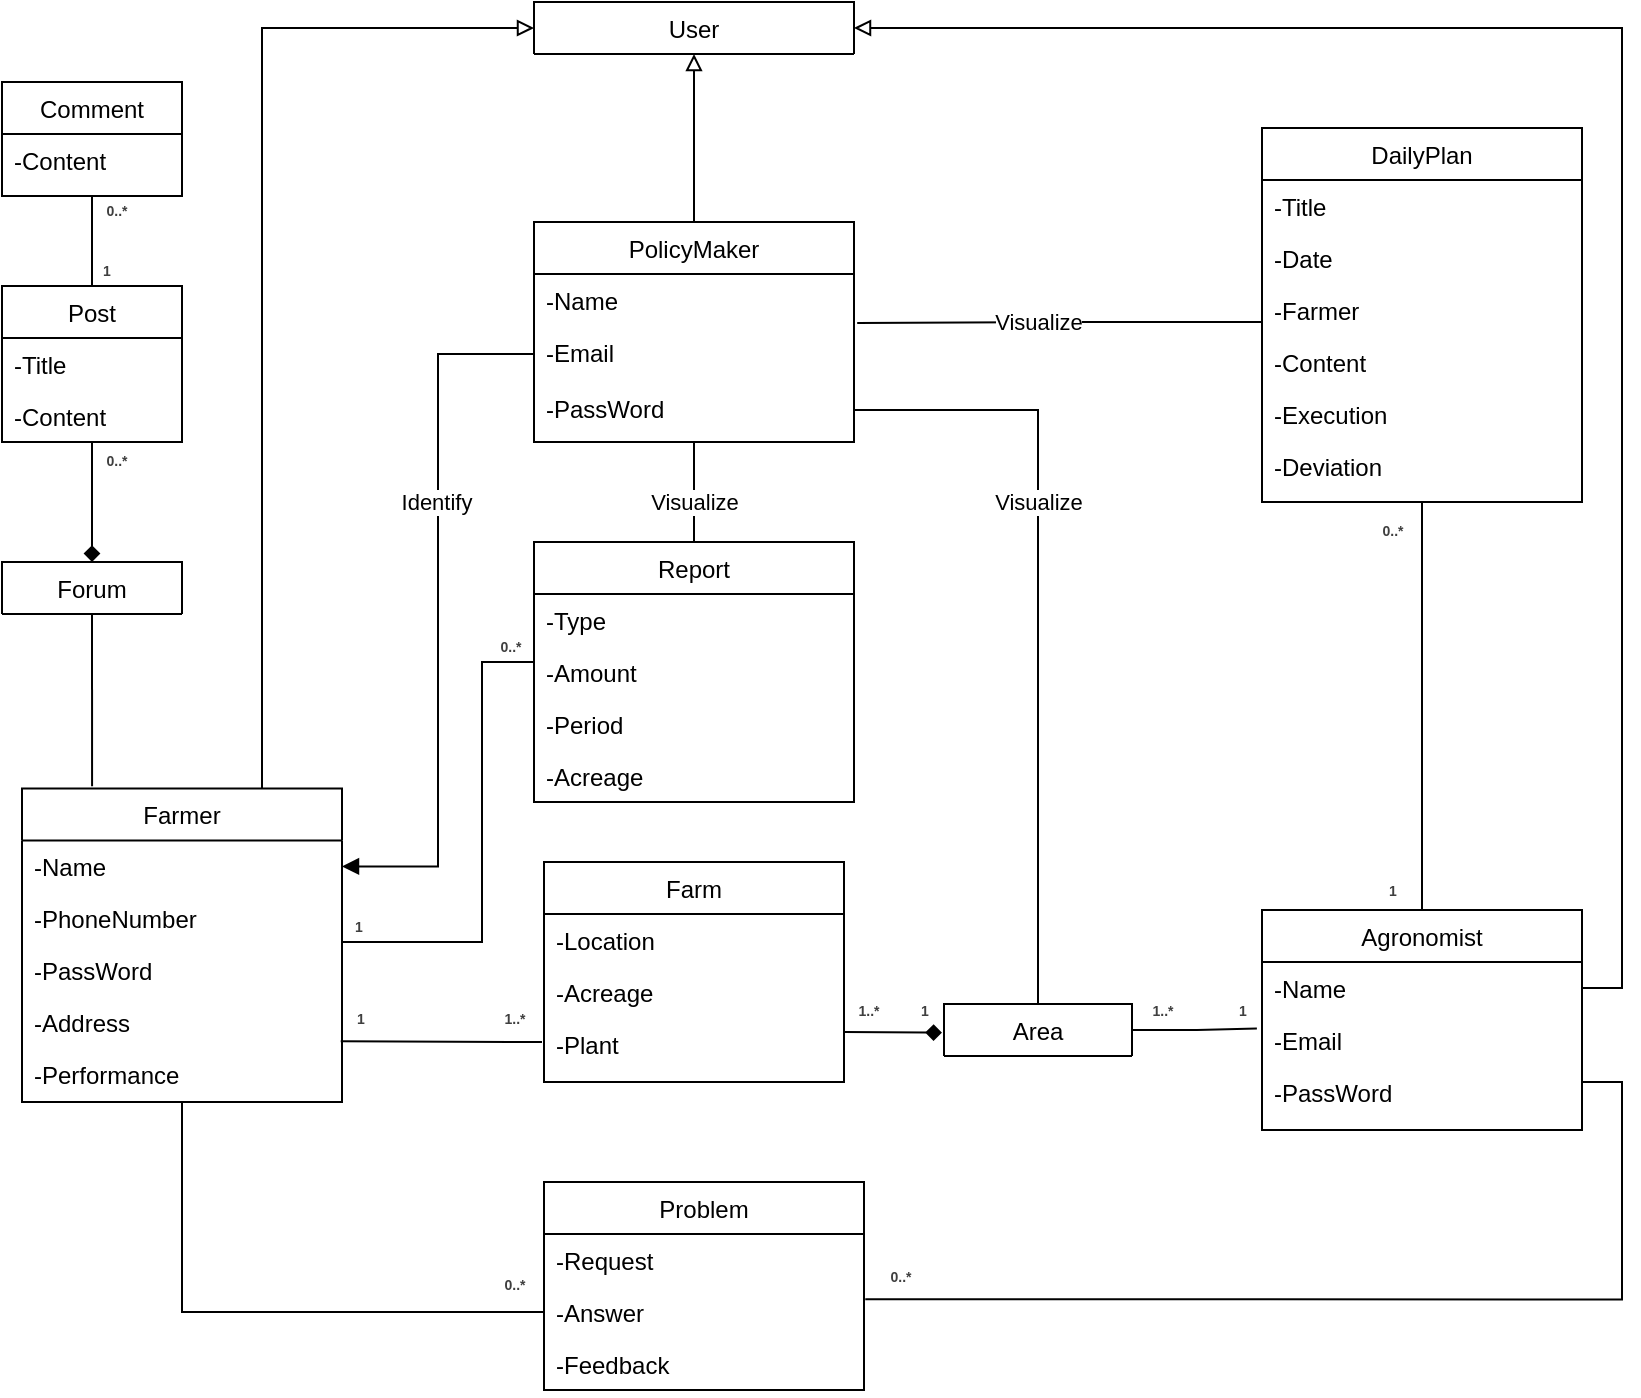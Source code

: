 <mxfile version="16.0.0" type="device"><diagram id="C5RBs43oDa-KdzZeNtuy" name="Page-1"><mxGraphModel dx="1237" dy="656" grid="1" gridSize="10" guides="1" tooltips="1" connect="1" arrows="1" fold="1" page="1" pageScale="1" pageWidth="827" pageHeight="1169" math="0" shadow="0"><root><mxCell id="WIyWlLk6GJQsqaUBKTNV-0"/><mxCell id="WIyWlLk6GJQsqaUBKTNV-1" parent="WIyWlLk6GJQsqaUBKTNV-0"/><mxCell id="zkfFHV4jXpPFQw0GAbJ--0" value="Report" style="swimlane;fontStyle=0;align=center;verticalAlign=top;childLayout=stackLayout;horizontal=1;startSize=26;horizontalStack=0;resizeParent=1;resizeLast=0;collapsible=1;marginBottom=0;rounded=0;shadow=0;strokeWidth=1;" parent="WIyWlLk6GJQsqaUBKTNV-1" vertex="1"><mxGeometry x="316" y="400" width="160" height="130" as="geometry"><mxRectangle x="230" y="140" width="160" height="26" as="alternateBounds"/></mxGeometry></mxCell><mxCell id="zkfFHV4jXpPFQw0GAbJ--1" value="-Type" style="text;align=left;verticalAlign=top;spacingLeft=4;spacingRight=4;overflow=hidden;rotatable=0;points=[[0,0.5],[1,0.5]];portConstraint=eastwest;" parent="zkfFHV4jXpPFQw0GAbJ--0" vertex="1"><mxGeometry y="26" width="160" height="26" as="geometry"/></mxCell><mxCell id="zkfFHV4jXpPFQw0GAbJ--5" value="-Amount" style="text;align=left;verticalAlign=top;spacingLeft=4;spacingRight=4;overflow=hidden;rotatable=0;points=[[0,0.5],[1,0.5]];portConstraint=eastwest;" parent="zkfFHV4jXpPFQw0GAbJ--0" vertex="1"><mxGeometry y="52" width="160" height="26" as="geometry"/></mxCell><mxCell id="DxoQ2Ti96PjoFfvmHfNT-125" value="-Period" style="text;align=left;verticalAlign=top;spacingLeft=4;spacingRight=4;overflow=hidden;rotatable=0;points=[[0,0.5],[1,0.5]];portConstraint=eastwest;" parent="zkfFHV4jXpPFQw0GAbJ--0" vertex="1"><mxGeometry y="78" width="160" height="26" as="geometry"/></mxCell><mxCell id="S1mqgadDC83ZZfr4QE1d-0" value="-Acreage" style="text;align=left;verticalAlign=top;spacingLeft=4;spacingRight=4;overflow=hidden;rotatable=0;points=[[0,0.5],[1,0.5]];portConstraint=eastwest;" parent="zkfFHV4jXpPFQw0GAbJ--0" vertex="1"><mxGeometry y="104" width="160" height="26" as="geometry"/></mxCell><mxCell id="DxoQ2Ti96PjoFfvmHfNT-143" style="edgeStyle=orthogonalEdgeStyle;rounded=0;orthogonalLoop=1;jettySize=auto;html=1;exitX=0.75;exitY=0;exitDx=0;exitDy=0;entryX=0;entryY=0.5;entryDx=0;entryDy=0;fontSize=7;endArrow=block;endFill=0;" parent="WIyWlLk6GJQsqaUBKTNV-1" source="zkfFHV4jXpPFQw0GAbJ--6" target="DxoQ2Ti96PjoFfvmHfNT-110" edge="1"><mxGeometry relative="1" as="geometry"/></mxCell><mxCell id="M_vtLIsfnFepS92mFb9_-24" style="edgeStyle=orthogonalEdgeStyle;rounded=0;orthogonalLoop=1;jettySize=auto;html=1;exitX=0.5;exitY=1;exitDx=0;exitDy=0;entryX=0;entryY=0.5;entryDx=0;entryDy=0;endArrow=none;endFill=0;" edge="1" parent="WIyWlLk6GJQsqaUBKTNV-1" source="zkfFHV4jXpPFQw0GAbJ--6" target="JW5dM0QdrTbxp0r37-U7-21"><mxGeometry relative="1" as="geometry"/></mxCell><mxCell id="zkfFHV4jXpPFQw0GAbJ--6" value="Farmer" style="swimlane;fontStyle=0;align=center;verticalAlign=top;childLayout=stackLayout;horizontal=1;startSize=26;horizontalStack=0;resizeParent=1;resizeLast=0;collapsible=1;marginBottom=0;rounded=0;shadow=0;strokeWidth=1;" parent="WIyWlLk6GJQsqaUBKTNV-1" vertex="1"><mxGeometry x="60" y="523.19" width="160" height="156.81" as="geometry"><mxRectangle x="130" y="380" width="160" height="26" as="alternateBounds"/></mxGeometry></mxCell><mxCell id="zkfFHV4jXpPFQw0GAbJ--7" value="-Name" style="text;align=left;verticalAlign=top;spacingLeft=4;spacingRight=4;overflow=hidden;rotatable=0;points=[[0,0.5],[1,0.5]];portConstraint=eastwest;" parent="zkfFHV4jXpPFQw0GAbJ--6" vertex="1"><mxGeometry y="26" width="160" height="26" as="geometry"/></mxCell><mxCell id="zkfFHV4jXpPFQw0GAbJ--10" value="-PhoneNumber" style="text;align=left;verticalAlign=top;spacingLeft=4;spacingRight=4;overflow=hidden;rotatable=0;points=[[0,0.5],[1,0.5]];portConstraint=eastwest;fontStyle=0;labelBackgroundColor=default;" parent="zkfFHV4jXpPFQw0GAbJ--6" vertex="1"><mxGeometry y="52" width="160" height="26" as="geometry"/></mxCell><mxCell id="zkfFHV4jXpPFQw0GAbJ--11" value="-PassWord" style="text;align=left;verticalAlign=top;spacingLeft=4;spacingRight=4;overflow=hidden;rotatable=0;points=[[0,0.5],[1,0.5]];portConstraint=eastwest;" parent="zkfFHV4jXpPFQw0GAbJ--6" vertex="1"><mxGeometry y="78" width="160" height="26" as="geometry"/></mxCell><mxCell id="zkfFHV4jXpPFQw0GAbJ--13" value="Agronomist" style="swimlane;fontStyle=0;align=center;verticalAlign=top;childLayout=stackLayout;horizontal=1;startSize=26;horizontalStack=0;resizeParent=1;resizeLast=0;collapsible=1;marginBottom=0;rounded=0;shadow=0;strokeWidth=1;" parent="WIyWlLk6GJQsqaUBKTNV-1" vertex="1"><mxGeometry x="680" y="584" width="160" height="110" as="geometry"><mxRectangle x="340" y="380" width="170" height="26" as="alternateBounds"/></mxGeometry></mxCell><mxCell id="zkfFHV4jXpPFQw0GAbJ--14" value="-Name" style="text;align=left;verticalAlign=top;spacingLeft=4;spacingRight=4;overflow=hidden;rotatable=0;points=[[0,0.5],[1,0.5]];portConstraint=eastwest;" parent="zkfFHV4jXpPFQw0GAbJ--13" vertex="1"><mxGeometry y="26" width="160" height="26" as="geometry"/></mxCell><mxCell id="JW5dM0QdrTbxp0r37-U7-4" value="-Email" style="text;align=left;verticalAlign=top;spacingLeft=4;spacingRight=4;overflow=hidden;rotatable=0;points=[[0,0.5],[1,0.5]];portConstraint=eastwest;" parent="zkfFHV4jXpPFQw0GAbJ--13" vertex="1"><mxGeometry y="52" width="160" height="26" as="geometry"/></mxCell><mxCell id="JW5dM0QdrTbxp0r37-U7-3" value="-PassWord" style="text;align=left;verticalAlign=top;spacingLeft=4;spacingRight=4;overflow=hidden;rotatable=0;points=[[0,0.5],[1,0.5]];portConstraint=eastwest;" parent="zkfFHV4jXpPFQw0GAbJ--13" vertex="1"><mxGeometry y="78" width="160" height="26" as="geometry"/></mxCell><mxCell id="DxoQ2Ti96PjoFfvmHfNT-114" style="edgeStyle=orthogonalEdgeStyle;rounded=0;orthogonalLoop=1;jettySize=auto;html=1;exitX=0.5;exitY=0;exitDx=0;exitDy=0;entryX=0.5;entryY=1;entryDx=0;entryDy=0;fontSize=7;endArrow=block;endFill=0;" parent="WIyWlLk6GJQsqaUBKTNV-1" source="zkfFHV4jXpPFQw0GAbJ--17" target="DxoQ2Ti96PjoFfvmHfNT-110" edge="1"><mxGeometry relative="1" as="geometry"/></mxCell><mxCell id="M_vtLIsfnFepS92mFb9_-17" style="edgeStyle=orthogonalEdgeStyle;rounded=0;orthogonalLoop=1;jettySize=auto;html=1;exitX=0.5;exitY=1;exitDx=0;exitDy=0;entryX=0.5;entryY=0;entryDx=0;entryDy=0;endArrow=none;endFill=0;" edge="1" parent="WIyWlLk6GJQsqaUBKTNV-1" source="zkfFHV4jXpPFQw0GAbJ--17" target="zkfFHV4jXpPFQw0GAbJ--0"><mxGeometry relative="1" as="geometry"/></mxCell><mxCell id="zkfFHV4jXpPFQw0GAbJ--17" value="PolicyMaker" style="swimlane;fontStyle=0;align=center;verticalAlign=top;childLayout=stackLayout;horizontal=1;startSize=26;horizontalStack=0;resizeParent=1;resizeLast=0;collapsible=1;marginBottom=0;rounded=0;shadow=0;strokeWidth=1;" parent="WIyWlLk6GJQsqaUBKTNV-1" vertex="1"><mxGeometry x="316" y="240" width="160" height="110" as="geometry"><mxRectangle x="550" y="140" width="160" height="26" as="alternateBounds"/></mxGeometry></mxCell><mxCell id="TyxqnVsegSag8XOCpsEB-8" value="-Name" style="text;align=left;verticalAlign=top;spacingLeft=4;spacingRight=4;overflow=hidden;rotatable=0;points=[[0,0.5],[1,0.5]];portConstraint=eastwest;" parent="zkfFHV4jXpPFQw0GAbJ--17" vertex="1"><mxGeometry y="26" width="160" height="26" as="geometry"/></mxCell><mxCell id="zkfFHV4jXpPFQw0GAbJ--18" value="-Email" style="text;align=left;verticalAlign=top;spacingLeft=4;spacingRight=4;overflow=hidden;rotatable=0;points=[[0,0.5],[1,0.5]];portConstraint=eastwest;" parent="zkfFHV4jXpPFQw0GAbJ--17" vertex="1"><mxGeometry y="52" width="160" height="28" as="geometry"/></mxCell><mxCell id="TyxqnVsegSag8XOCpsEB-10" value="-PassWord" style="text;align=left;verticalAlign=top;spacingLeft=4;spacingRight=4;overflow=hidden;rotatable=0;points=[[0,0.5],[1,0.5]];portConstraint=eastwest;" parent="zkfFHV4jXpPFQw0GAbJ--17" vertex="1"><mxGeometry y="80" width="160" height="28" as="geometry"/></mxCell><mxCell id="JW5dM0QdrTbxp0r37-U7-6" value="Farm" style="swimlane;fontStyle=0;align=center;verticalAlign=top;childLayout=stackLayout;horizontal=1;startSize=26;horizontalStack=0;resizeParent=1;resizeLast=0;collapsible=1;marginBottom=0;rounded=0;shadow=0;strokeWidth=1;" parent="WIyWlLk6GJQsqaUBKTNV-1" vertex="1"><mxGeometry x="321" y="560" width="150" height="110" as="geometry"><mxRectangle x="130" y="380" width="160" height="26" as="alternateBounds"/></mxGeometry></mxCell><mxCell id="JW5dM0QdrTbxp0r37-U7-8" value="-Location" style="text;align=left;verticalAlign=top;spacingLeft=4;spacingRight=4;overflow=hidden;rotatable=0;points=[[0,0.5],[1,0.5]];portConstraint=eastwest;rounded=0;shadow=0;html=0;" parent="JW5dM0QdrTbxp0r37-U7-6" vertex="1"><mxGeometry y="26" width="150" height="26" as="geometry"/></mxCell><mxCell id="DxoQ2Ti96PjoFfvmHfNT-74" value="-Acreage" style="text;align=left;verticalAlign=top;spacingLeft=4;spacingRight=4;overflow=hidden;rotatable=0;points=[[0,0.5],[1,0.5]];portConstraint=eastwest;" parent="JW5dM0QdrTbxp0r37-U7-6" vertex="1"><mxGeometry y="52" width="150" height="26" as="geometry"/></mxCell><mxCell id="DxoQ2Ti96PjoFfvmHfNT-78" style="edgeStyle=orthogonalEdgeStyle;rounded=0;orthogonalLoop=1;jettySize=auto;html=1;exitX=1;exitY=0.5;exitDx=0;exitDy=0;entryX=1;entryY=0.5;entryDx=0;entryDy=0;endArrow=none;endFill=0;" parent="JW5dM0QdrTbxp0r37-U7-6" edge="1"><mxGeometry relative="1" as="geometry"><mxPoint x="160" y="143.0" as="sourcePoint"/><mxPoint x="160" y="143.0" as="targetPoint"/></mxGeometry></mxCell><mxCell id="M_vtLIsfnFepS92mFb9_-20" value="-Plant" style="text;align=left;verticalAlign=top;spacingLeft=4;spacingRight=4;overflow=hidden;rotatable=0;points=[[0,0.5],[1,0.5]];portConstraint=eastwest;" vertex="1" parent="JW5dM0QdrTbxp0r37-U7-6"><mxGeometry y="78" width="150" height="26" as="geometry"/></mxCell><mxCell id="JW5dM0QdrTbxp0r37-U7-19" value="Problem" style="swimlane;fontStyle=0;align=center;verticalAlign=top;childLayout=stackLayout;horizontal=1;startSize=26;horizontalStack=0;resizeParent=1;resizeLast=0;collapsible=1;marginBottom=0;rounded=0;shadow=0;strokeWidth=1;" parent="WIyWlLk6GJQsqaUBKTNV-1" vertex="1"><mxGeometry x="321" y="720" width="160" height="104" as="geometry"><mxRectangle x="130" y="380" width="160" height="26" as="alternateBounds"/></mxGeometry></mxCell><mxCell id="JW5dM0QdrTbxp0r37-U7-20" value="-Request" style="text;align=left;verticalAlign=top;spacingLeft=4;spacingRight=4;overflow=hidden;rotatable=0;points=[[0,0.5],[1,0.5]];portConstraint=eastwest;" parent="JW5dM0QdrTbxp0r37-U7-19" vertex="1"><mxGeometry y="26" width="160" height="26" as="geometry"/></mxCell><mxCell id="JW5dM0QdrTbxp0r37-U7-21" value="-Answer" style="text;align=left;verticalAlign=top;spacingLeft=4;spacingRight=4;overflow=hidden;rotatable=0;points=[[0,0.5],[1,0.5]];portConstraint=eastwest;rounded=0;shadow=0;html=0;" parent="JW5dM0QdrTbxp0r37-U7-19" vertex="1"><mxGeometry y="52" width="160" height="26" as="geometry"/></mxCell><mxCell id="DxoQ2Ti96PjoFfvmHfNT-154" value="-Feedback" style="text;align=left;verticalAlign=top;spacingLeft=4;spacingRight=4;overflow=hidden;rotatable=0;points=[[0,0.5],[1,0.5]];portConstraint=eastwest;rounded=0;shadow=0;html=0;" parent="JW5dM0QdrTbxp0r37-U7-19" vertex="1"><mxGeometry y="78" width="160" height="26" as="geometry"/></mxCell><mxCell id="DxoQ2Ti96PjoFfvmHfNT-153" style="edgeStyle=orthogonalEdgeStyle;rounded=0;orthogonalLoop=1;jettySize=auto;html=1;exitX=0.5;exitY=1;exitDx=0;exitDy=0;entryX=0.219;entryY=-0.007;entryDx=0;entryDy=0;entryPerimeter=0;fontSize=7;endArrow=none;endFill=0;" parent="WIyWlLk6GJQsqaUBKTNV-1" source="JW5dM0QdrTbxp0r37-U7-27" target="zkfFHV4jXpPFQw0GAbJ--6" edge="1"><mxGeometry relative="1" as="geometry"/></mxCell><mxCell id="JW5dM0QdrTbxp0r37-U7-27" value="Forum" style="swimlane;fontStyle=0;align=center;verticalAlign=top;childLayout=stackLayout;horizontal=1;startSize=26;horizontalStack=0;resizeParent=1;resizeLast=0;collapsible=1;marginBottom=0;rounded=0;shadow=0;strokeWidth=1;" parent="WIyWlLk6GJQsqaUBKTNV-1" vertex="1" collapsed="1"><mxGeometry x="50" y="410" width="90" height="26" as="geometry"><mxRectangle x="60" y="350" width="160" height="52" as="alternateBounds"/></mxGeometry></mxCell><mxCell id="DxoQ2Ti96PjoFfvmHfNT-97" style="edgeStyle=orthogonalEdgeStyle;rounded=0;orthogonalLoop=1;jettySize=auto;html=1;exitX=0.5;exitY=1;exitDx=0;exitDy=0;entryX=0.5;entryY=0;entryDx=0;entryDy=0;fontSize=7;endArrow=none;endFill=0;" parent="WIyWlLk6GJQsqaUBKTNV-1" source="JW5dM0QdrTbxp0r37-U7-33" target="zkfFHV4jXpPFQw0GAbJ--13" edge="1"><mxGeometry relative="1" as="geometry"/></mxCell><mxCell id="JW5dM0QdrTbxp0r37-U7-33" value="DailyPlan" style="swimlane;fontStyle=0;align=center;verticalAlign=top;childLayout=stackLayout;horizontal=1;startSize=26;horizontalStack=0;resizeParent=1;resizeLast=0;collapsible=1;marginBottom=0;rounded=0;shadow=0;strokeWidth=1;" parent="WIyWlLk6GJQsqaUBKTNV-1" vertex="1"><mxGeometry x="680" y="193" width="160" height="187" as="geometry"><mxRectangle x="584" y="123.19" width="160" height="26" as="alternateBounds"/></mxGeometry></mxCell><mxCell id="DxoQ2Ti96PjoFfvmHfNT-91" value="-Title" style="text;align=left;verticalAlign=top;spacingLeft=4;spacingRight=4;overflow=hidden;rotatable=0;points=[[0,0.5],[1,0.5]];portConstraint=eastwest;rounded=0;shadow=0;html=0;" parent="JW5dM0QdrTbxp0r37-U7-33" vertex="1"><mxGeometry y="26" width="160" height="26" as="geometry"/></mxCell><mxCell id="JW5dM0QdrTbxp0r37-U7-35" value="-Date" style="text;align=left;verticalAlign=top;spacingLeft=4;spacingRight=4;overflow=hidden;rotatable=0;points=[[0,0.5],[1,0.5]];portConstraint=eastwest;rounded=0;shadow=0;html=0;" parent="JW5dM0QdrTbxp0r37-U7-33" vertex="1"><mxGeometry y="52" width="160" height="26" as="geometry"/></mxCell><mxCell id="JW5dM0QdrTbxp0r37-U7-36" value="-Farmer" style="text;align=left;verticalAlign=top;spacingLeft=4;spacingRight=4;overflow=hidden;rotatable=0;points=[[0,0.5],[1,0.5]];portConstraint=eastwest;rounded=0;shadow=0;html=0;" parent="JW5dM0QdrTbxp0r37-U7-33" vertex="1"><mxGeometry y="78" width="160" height="26" as="geometry"/></mxCell><mxCell id="JW5dM0QdrTbxp0r37-U7-37" value="-Content" style="text;align=left;verticalAlign=top;spacingLeft=4;spacingRight=4;overflow=hidden;rotatable=0;points=[[0,0.5],[1,0.5]];portConstraint=eastwest;rounded=0;shadow=0;html=0;" parent="JW5dM0QdrTbxp0r37-U7-33" vertex="1"><mxGeometry y="104" width="160" height="26" as="geometry"/></mxCell><mxCell id="JW5dM0QdrTbxp0r37-U7-39" value="-Execution" style="text;align=left;verticalAlign=top;spacingLeft=4;spacingRight=4;overflow=hidden;rotatable=0;points=[[0,0.5],[1,0.5]];portConstraint=eastwest;" parent="JW5dM0QdrTbxp0r37-U7-33" vertex="1"><mxGeometry y="130" width="160" height="26" as="geometry"/></mxCell><mxCell id="JW5dM0QdrTbxp0r37-U7-38" value="-Deviation" style="text;align=left;verticalAlign=top;spacingLeft=4;spacingRight=4;overflow=hidden;rotatable=0;points=[[0,0.5],[1,0.5]];portConstraint=eastwest;rounded=0;shadow=0;html=0;" parent="JW5dM0QdrTbxp0r37-U7-33" vertex="1"><mxGeometry y="156" width="160" height="26" as="geometry"/></mxCell><mxCell id="DxoQ2Ti96PjoFfvmHfNT-7" style="edgeStyle=orthogonalEdgeStyle;rounded=0;orthogonalLoop=1;jettySize=auto;html=1;endArrow=none;endFill=0;" parent="WIyWlLk6GJQsqaUBKTNV-1" edge="1"><mxGeometry relative="1" as="geometry"><mxPoint x="220" y="600" as="sourcePoint"/><mxPoint x="316" y="420" as="targetPoint"/><Array as="points"><mxPoint x="290" y="600"/><mxPoint x="290" y="460"/><mxPoint x="316" y="460"/></Array></mxGeometry></mxCell><mxCell id="JW5dM0QdrTbxp0r37-U7-1" value="-Address" style="text;align=left;verticalAlign=top;spacingLeft=4;spacingRight=4;overflow=hidden;rotatable=0;points=[[0,0.5],[1,0.5]];portConstraint=eastwest;" parent="WIyWlLk6GJQsqaUBKTNV-1" vertex="1"><mxGeometry x="60" y="627.19" width="160" height="26" as="geometry"/></mxCell><mxCell id="DxoQ2Ti96PjoFfvmHfNT-50" style="edgeStyle=orthogonalEdgeStyle;rounded=0;orthogonalLoop=1;jettySize=auto;html=1;exitX=0;exitY=0.5;exitDx=0;exitDy=0;entryX=1.01;entryY=-0.054;entryDx=0;entryDy=0;entryPerimeter=0;endArrow=none;endFill=0;" parent="WIyWlLk6GJQsqaUBKTNV-1" source="JW5dM0QdrTbxp0r37-U7-35" target="zkfFHV4jXpPFQw0GAbJ--18" edge="1"><mxGeometry relative="1" as="geometry"><Array as="points"><mxPoint x="580" y="290"/><mxPoint x="478" y="290"/></Array></mxGeometry></mxCell><mxCell id="DxoQ2Ti96PjoFfvmHfNT-55" value="-Performance" style="text;align=left;verticalAlign=top;spacingLeft=4;spacingRight=4;overflow=hidden;rotatable=0;points=[[0,0.5],[1,0.5]];portConstraint=eastwest;" parent="WIyWlLk6GJQsqaUBKTNV-1" vertex="1"><mxGeometry x="60" y="653.19" width="160" height="26" as="geometry"/></mxCell><mxCell id="DxoQ2Ti96PjoFfvmHfNT-81" style="edgeStyle=orthogonalEdgeStyle;rounded=0;orthogonalLoop=1;jettySize=auto;html=1;entryX=0.996;entryY=0.864;entryDx=0;entryDy=0;entryPerimeter=0;endArrow=none;endFill=0;" parent="WIyWlLk6GJQsqaUBKTNV-1" target="JW5dM0QdrTbxp0r37-U7-1" edge="1"><mxGeometry relative="1" as="geometry"><mxPoint x="320" y="650" as="sourcePoint"/><Array as="points"><mxPoint x="316" y="650"/></Array></mxGeometry></mxCell><mxCell id="DxoQ2Ti96PjoFfvmHfNT-82" value="&lt;span style=&quot;color: rgb(63 , 63 , 63) ; font-size: 7px ; background-color: rgb(255 , 255 , 255)&quot;&gt;&lt;b&gt;1..*&lt;/b&gt;&lt;/span&gt;" style="text;html=1;align=center;verticalAlign=middle;resizable=0;points=[];autosize=1;strokeColor=none;fillColor=none;fontSize=7;" parent="WIyWlLk6GJQsqaUBKTNV-1" vertex="1"><mxGeometry x="291" y="634" width="30" height="10" as="geometry"/></mxCell><mxCell id="DxoQ2Ti96PjoFfvmHfNT-98" value="&lt;span style=&quot;color: rgb(63 , 63 , 63) ; font-size: 7px ; background-color: rgb(255 , 255 , 255)&quot;&gt;&lt;b&gt;0..*&lt;/b&gt;&lt;/span&gt;" style="text;html=1;align=center;verticalAlign=middle;resizable=0;points=[];autosize=1;strokeColor=none;fillColor=none;fontSize=7;" parent="WIyWlLk6GJQsqaUBKTNV-1" vertex="1"><mxGeometry x="730" y="390" width="30" height="10" as="geometry"/></mxCell><mxCell id="DxoQ2Ti96PjoFfvmHfNT-101" value="&lt;span style=&quot;color: rgb(63 , 63 , 63) ; font-size: 7px ; background-color: rgb(255 , 255 , 255)&quot;&gt;&lt;b&gt;0..*&lt;/b&gt;&lt;/span&gt;" style="text;html=1;align=center;verticalAlign=middle;resizable=0;points=[];autosize=1;strokeColor=none;fillColor=none;fontSize=7;" parent="WIyWlLk6GJQsqaUBKTNV-1" vertex="1"><mxGeometry x="291" y="767" width="30" height="10" as="geometry"/></mxCell><mxCell id="DxoQ2Ti96PjoFfvmHfNT-102" value="&lt;span style=&quot;color: rgb(63 , 63 , 63) ; font-size: 7px ; background-color: rgb(255 , 255 , 255)&quot;&gt;&lt;b&gt;0..*&lt;/b&gt;&lt;/span&gt;" style="text;html=1;align=center;verticalAlign=middle;resizable=0;points=[];autosize=1;strokeColor=none;fillColor=none;fontSize=7;" parent="WIyWlLk6GJQsqaUBKTNV-1" vertex="1"><mxGeometry x="484" y="763" width="30" height="10" as="geometry"/></mxCell><mxCell id="DxoQ2Ti96PjoFfvmHfNT-110" value="User" style="swimlane;fontStyle=0;align=center;verticalAlign=top;childLayout=stackLayout;horizontal=1;startSize=26;horizontalStack=0;resizeParent=1;resizeLast=0;collapsible=1;marginBottom=0;rounded=0;shadow=0;strokeWidth=1;" parent="WIyWlLk6GJQsqaUBKTNV-1" vertex="1" collapsed="1"><mxGeometry x="316" y="130" width="160" height="26" as="geometry"><mxRectangle x="316" y="130" width="160" height="104" as="alternateBounds"/></mxGeometry></mxCell><mxCell id="DxoQ2Ti96PjoFfvmHfNT-127" value="&lt;span style=&quot;color: rgb(63 , 63 , 63) ; font-size: 7px ; background-color: rgb(255 , 255 , 255)&quot;&gt;&lt;b&gt;1..*&lt;/b&gt;&lt;/span&gt;" style="text;html=1;align=center;verticalAlign=middle;resizable=0;points=[];autosize=1;strokeColor=none;fillColor=none;fontSize=7;" parent="WIyWlLk6GJQsqaUBKTNV-1" vertex="1"><mxGeometry x="468" y="630" width="30" height="10" as="geometry"/></mxCell><mxCell id="DxoQ2Ti96PjoFfvmHfNT-137" style="edgeStyle=orthogonalEdgeStyle;rounded=0;orthogonalLoop=1;jettySize=auto;html=1;fontSize=7;endArrow=diamond;endFill=1;" parent="WIyWlLk6GJQsqaUBKTNV-1" source="DxoQ2Ti96PjoFfvmHfNT-129" edge="1"><mxGeometry relative="1" as="geometry"><mxPoint x="95" y="410" as="targetPoint"/><Array as="points"><mxPoint x="95" y="410"/></Array></mxGeometry></mxCell><mxCell id="DxoQ2Ti96PjoFfvmHfNT-129" value="Post" style="swimlane;fontStyle=0;align=center;verticalAlign=top;childLayout=stackLayout;horizontal=1;startSize=26;horizontalStack=0;resizeParent=1;resizeLast=0;collapsible=1;marginBottom=0;rounded=0;shadow=0;strokeWidth=1;" parent="WIyWlLk6GJQsqaUBKTNV-1" vertex="1"><mxGeometry x="50" y="272" width="90" height="78" as="geometry"><mxRectangle x="130" y="380" width="160" height="26" as="alternateBounds"/></mxGeometry></mxCell><mxCell id="DxoQ2Ti96PjoFfvmHfNT-130" value="-Title" style="text;align=left;verticalAlign=top;spacingLeft=4;spacingRight=4;overflow=hidden;rotatable=0;points=[[0,0.5],[1,0.5]];portConstraint=eastwest;" parent="DxoQ2Ti96PjoFfvmHfNT-129" vertex="1"><mxGeometry y="26" width="90" height="26" as="geometry"/></mxCell><mxCell id="DxoQ2Ti96PjoFfvmHfNT-131" value="-Content" style="text;align=left;verticalAlign=top;spacingLeft=4;spacingRight=4;overflow=hidden;rotatable=0;points=[[0,0.5],[1,0.5]];portConstraint=eastwest;" parent="DxoQ2Ti96PjoFfvmHfNT-129" vertex="1"><mxGeometry y="52" width="90" height="26" as="geometry"/></mxCell><mxCell id="DxoQ2Ti96PjoFfvmHfNT-142" style="edgeStyle=orthogonalEdgeStyle;rounded=0;orthogonalLoop=1;jettySize=auto;html=1;entryX=0.5;entryY=0;entryDx=0;entryDy=0;fontSize=7;endArrow=none;endFill=0;" parent="WIyWlLk6GJQsqaUBKTNV-1" source="DxoQ2Ti96PjoFfvmHfNT-132" target="DxoQ2Ti96PjoFfvmHfNT-129" edge="1"><mxGeometry relative="1" as="geometry"/></mxCell><mxCell id="DxoQ2Ti96PjoFfvmHfNT-132" value="Comment" style="swimlane;fontStyle=0;align=center;verticalAlign=top;childLayout=stackLayout;horizontal=1;startSize=26;horizontalStack=0;resizeParent=1;resizeLast=0;collapsible=1;marginBottom=0;rounded=0;shadow=0;strokeWidth=1;" parent="WIyWlLk6GJQsqaUBKTNV-1" vertex="1"><mxGeometry x="50" y="170" width="90" height="57" as="geometry"><mxRectangle x="130" y="380" width="160" height="26" as="alternateBounds"/></mxGeometry></mxCell><mxCell id="DxoQ2Ti96PjoFfvmHfNT-134" value="-Content" style="text;align=left;verticalAlign=top;spacingLeft=4;spacingRight=4;overflow=hidden;rotatable=0;points=[[0,0.5],[1,0.5]];portConstraint=eastwest;" parent="DxoQ2Ti96PjoFfvmHfNT-132" vertex="1"><mxGeometry y="26" width="90" height="26" as="geometry"/></mxCell><mxCell id="DxoQ2Ti96PjoFfvmHfNT-140" style="edgeStyle=orthogonalEdgeStyle;rounded=0;orthogonalLoop=1;jettySize=auto;html=1;exitX=1;exitY=0.5;exitDx=0;exitDy=0;entryX=0;entryY=0.5;entryDx=0;entryDy=0;fontSize=7;endArrow=none;endFill=0;startArrow=block;startFill=1;" parent="WIyWlLk6GJQsqaUBKTNV-1" source="zkfFHV4jXpPFQw0GAbJ--7" target="zkfFHV4jXpPFQw0GAbJ--18" edge="1"><mxGeometry relative="1" as="geometry"/></mxCell><mxCell id="M_vtLIsfnFepS92mFb9_-33" value="Identify" style="edgeLabel;html=1;align=center;verticalAlign=middle;resizable=0;points=[];" vertex="1" connectable="0" parent="DxoQ2Ti96PjoFfvmHfNT-140"><mxGeometry x="0.334" y="1" relative="1" as="geometry"><mxPoint y="5" as="offset"/></mxGeometry></mxCell><mxCell id="M_vtLIsfnFepS92mFb9_-8" style="edgeStyle=orthogonalEdgeStyle;rounded=0;orthogonalLoop=1;jettySize=auto;html=1;exitX=1;exitY=0.5;exitDx=0;exitDy=0;entryX=-0.016;entryY=0.281;entryDx=0;entryDy=0;entryPerimeter=0;endArrow=none;endFill=0;" edge="1" parent="WIyWlLk6GJQsqaUBKTNV-1" source="M_vtLIsfnFepS92mFb9_-0" target="JW5dM0QdrTbxp0r37-U7-4"><mxGeometry relative="1" as="geometry"/></mxCell><mxCell id="M_vtLIsfnFepS92mFb9_-0" value="Area" style="swimlane;fontStyle=0;align=center;verticalAlign=top;childLayout=stackLayout;horizontal=1;startSize=26;horizontalStack=0;resizeParent=1;resizeLast=0;collapsible=1;marginBottom=0;rounded=0;shadow=0;strokeWidth=1;" vertex="1" collapsed="1" parent="WIyWlLk6GJQsqaUBKTNV-1"><mxGeometry x="521" y="631" width="94" height="26" as="geometry"><mxRectangle x="522" y="580" width="130" height="90" as="alternateBounds"/></mxGeometry></mxCell><mxCell id="M_vtLIsfnFepS92mFb9_-3" style="edgeStyle=orthogonalEdgeStyle;rounded=0;orthogonalLoop=1;jettySize=auto;html=1;exitX=1;exitY=0.5;exitDx=0;exitDy=0;entryX=1;entryY=0.5;entryDx=0;entryDy=0;endArrow=none;endFill=0;" edge="1" parent="M_vtLIsfnFepS92mFb9_-0"><mxGeometry relative="1" as="geometry"><mxPoint x="160" y="143.0" as="sourcePoint"/><mxPoint x="160" y="143.0" as="targetPoint"/></mxGeometry></mxCell><mxCell id="M_vtLIsfnFepS92mFb9_-4" style="edgeStyle=orthogonalEdgeStyle;rounded=0;orthogonalLoop=1;jettySize=auto;html=1;endArrow=diamond;endFill=1;" edge="1" parent="WIyWlLk6GJQsqaUBKTNV-1"><mxGeometry relative="1" as="geometry"><mxPoint x="520" y="645.333" as="targetPoint"/><mxPoint x="471" y="645" as="sourcePoint"/><Array as="points"><mxPoint x="471" y="645"/></Array></mxGeometry></mxCell><mxCell id="M_vtLIsfnFepS92mFb9_-9" value="&lt;span style=&quot;color: rgb(63 , 63 , 63) ; font-size: 7px ; background-color: rgb(255 , 255 , 255)&quot;&gt;&lt;b&gt;1..*&lt;/b&gt;&lt;/span&gt;" style="text;html=1;align=center;verticalAlign=middle;resizable=0;points=[];autosize=1;strokeColor=none;fillColor=none;fontSize=7;" vertex="1" parent="WIyWlLk6GJQsqaUBKTNV-1"><mxGeometry x="615" y="630" width="30" height="10" as="geometry"/></mxCell><mxCell id="M_vtLIsfnFepS92mFb9_-16" style="edgeStyle=orthogonalEdgeStyle;rounded=0;orthogonalLoop=1;jettySize=auto;html=1;exitX=1;exitY=0.5;exitDx=0;exitDy=0;endArrow=none;endFill=0;" edge="1" parent="WIyWlLk6GJQsqaUBKTNV-1" source="TyxqnVsegSag8XOCpsEB-10" target="M_vtLIsfnFepS92mFb9_-0"><mxGeometry relative="1" as="geometry"/></mxCell><mxCell id="M_vtLIsfnFepS92mFb9_-29" value="Visualize" style="edgeLabel;html=1;align=center;verticalAlign=middle;resizable=0;points=[];" vertex="1" connectable="0" parent="M_vtLIsfnFepS92mFb9_-16"><mxGeometry x="0.082" y="-2" relative="1" as="geometry"><mxPoint x="2" y="-73" as="offset"/></mxGeometry></mxCell><mxCell id="M_vtLIsfnFepS92mFb9_-21" style="edgeStyle=orthogonalEdgeStyle;rounded=0;orthogonalLoop=1;jettySize=auto;html=1;exitX=1;exitY=0.5;exitDx=0;exitDy=0;entryX=1.004;entryY=0.256;entryDx=0;entryDy=0;entryPerimeter=0;endArrow=none;endFill=0;" edge="1" parent="WIyWlLk6GJQsqaUBKTNV-1" source="JW5dM0QdrTbxp0r37-U7-4" target="JW5dM0QdrTbxp0r37-U7-21"><mxGeometry relative="1" as="geometry"><Array as="points"><mxPoint x="840" y="670"/><mxPoint x="860" y="670"/><mxPoint x="860" y="779"/></Array></mxGeometry></mxCell><mxCell id="M_vtLIsfnFepS92mFb9_-22" style="edgeStyle=orthogonalEdgeStyle;rounded=0;orthogonalLoop=1;jettySize=auto;html=1;exitX=1;exitY=0.5;exitDx=0;exitDy=0;entryX=1;entryY=0.5;entryDx=0;entryDy=0;endArrow=block;endFill=0;" edge="1" parent="WIyWlLk6GJQsqaUBKTNV-1" source="zkfFHV4jXpPFQw0GAbJ--14" target="DxoQ2Ti96PjoFfvmHfNT-110"><mxGeometry relative="1" as="geometry"/></mxCell><mxCell id="M_vtLIsfnFepS92mFb9_-26" value="&lt;span style=&quot;color: rgb(63 , 63 , 63) ; font-size: 7px ; background-color: rgb(255 , 255 , 255)&quot;&gt;&lt;b&gt;1&lt;/b&gt;&lt;/span&gt;" style="text;html=1;align=center;verticalAlign=middle;resizable=0;points=[];autosize=1;strokeColor=none;fillColor=none;fontSize=7;" vertex="1" parent="WIyWlLk6GJQsqaUBKTNV-1"><mxGeometry x="660" y="630" width="20" height="10" as="geometry"/></mxCell><mxCell id="M_vtLIsfnFepS92mFb9_-27" value="&lt;span style=&quot;color: rgb(63 , 63 , 63) ; font-size: 7px ; background-color: rgb(255 , 255 , 255)&quot;&gt;&lt;b&gt;1&lt;br&gt;&lt;/b&gt;&lt;/span&gt;" style="text;html=1;align=center;verticalAlign=middle;resizable=0;points=[];autosize=1;strokeColor=none;fillColor=none;fontSize=7;" vertex="1" parent="WIyWlLk6GJQsqaUBKTNV-1"><mxGeometry x="501" y="630.19" width="20" height="10" as="geometry"/></mxCell><mxCell id="M_vtLIsfnFepS92mFb9_-28" value="&lt;span style=&quot;color: rgb(63 , 63 , 63) ; font-size: 7px ; background-color: rgb(255 , 255 , 255)&quot;&gt;&lt;b&gt;1&lt;/b&gt;&lt;/span&gt;" style="text;html=1;align=center;verticalAlign=middle;resizable=0;points=[];autosize=1;strokeColor=none;fillColor=none;fontSize=7;" vertex="1" parent="WIyWlLk6GJQsqaUBKTNV-1"><mxGeometry x="219" y="634" width="20" height="10" as="geometry"/></mxCell><mxCell id="M_vtLIsfnFepS92mFb9_-30" value="Visualize" style="edgeLabel;html=1;align=center;verticalAlign=middle;resizable=0;points=[];" vertex="1" connectable="0" parent="WIyWlLk6GJQsqaUBKTNV-1"><mxGeometry x="568" y="289.504" as="geometry"/></mxCell><mxCell id="M_vtLIsfnFepS92mFb9_-31" value="Visualize" style="edgeLabel;html=1;align=center;verticalAlign=middle;resizable=0;points=[];" vertex="1" connectable="0" parent="WIyWlLk6GJQsqaUBKTNV-1"><mxGeometry x="396" y="380.004" as="geometry"/></mxCell><mxCell id="M_vtLIsfnFepS92mFb9_-34" value="&lt;span style=&quot;color: rgb(63 , 63 , 63) ; font-size: 7px ; background-color: rgb(255 , 255 , 255)&quot;&gt;&lt;b&gt;0..*&lt;/b&gt;&lt;/span&gt;" style="text;html=1;align=center;verticalAlign=middle;resizable=0;points=[];autosize=1;strokeColor=none;fillColor=none;fontSize=7;" vertex="1" parent="WIyWlLk6GJQsqaUBKTNV-1"><mxGeometry x="92" y="355" width="30" height="10" as="geometry"/></mxCell><mxCell id="M_vtLIsfnFepS92mFb9_-35" value="&lt;span style=&quot;color: rgb(63 , 63 , 63) ; font-size: 7px ; background-color: rgb(255 , 255 , 255)&quot;&gt;&lt;b&gt;0..*&lt;/b&gt;&lt;/span&gt;" style="text;html=1;align=center;verticalAlign=middle;resizable=0;points=[];autosize=1;strokeColor=none;fillColor=none;fontSize=7;" vertex="1" parent="WIyWlLk6GJQsqaUBKTNV-1"><mxGeometry x="92" y="230" width="30" height="10" as="geometry"/></mxCell><mxCell id="M_vtLIsfnFepS92mFb9_-36" value="&lt;span style=&quot;color: rgb(63 , 63 , 63) ; font-size: 7px ; background-color: rgb(255 , 255 , 255)&quot;&gt;&lt;b&gt;1&lt;/b&gt;&lt;/span&gt;" style="text;html=1;align=center;verticalAlign=middle;resizable=0;points=[];autosize=1;strokeColor=none;fillColor=none;fontSize=7;" vertex="1" parent="WIyWlLk6GJQsqaUBKTNV-1"><mxGeometry x="92" y="260" width="20" height="10" as="geometry"/></mxCell><mxCell id="M_vtLIsfnFepS92mFb9_-37" value="&lt;span style=&quot;color: rgb(63 , 63 , 63) ; font-size: 7px ; background-color: rgb(255 , 255 , 255)&quot;&gt;&lt;b&gt;1&lt;/b&gt;&lt;/span&gt;" style="text;html=1;align=center;verticalAlign=middle;resizable=0;points=[];autosize=1;strokeColor=none;fillColor=none;fontSize=7;" vertex="1" parent="WIyWlLk6GJQsqaUBKTNV-1"><mxGeometry x="735" y="570" width="20" height="10" as="geometry"/></mxCell><mxCell id="M_vtLIsfnFepS92mFb9_-38" value="&lt;span style=&quot;color: rgb(63 , 63 , 63) ; font-size: 7px ; background-color: rgb(255 , 255 , 255)&quot;&gt;&lt;b&gt;0..*&lt;/b&gt;&lt;/span&gt;" style="text;html=1;align=center;verticalAlign=middle;resizable=0;points=[];autosize=1;strokeColor=none;fillColor=none;fontSize=7;" vertex="1" parent="WIyWlLk6GJQsqaUBKTNV-1"><mxGeometry x="289" y="448" width="30" height="10" as="geometry"/></mxCell><mxCell id="M_vtLIsfnFepS92mFb9_-39" value="&lt;span style=&quot;color: rgb(63 , 63 , 63) ; font-size: 7px ; background-color: rgb(255 , 255 , 255)&quot;&gt;&lt;b&gt;1&lt;/b&gt;&lt;/span&gt;" style="text;html=1;align=center;verticalAlign=middle;resizable=0;points=[];autosize=1;strokeColor=none;fillColor=none;fontSize=7;" vertex="1" parent="WIyWlLk6GJQsqaUBKTNV-1"><mxGeometry x="218" y="588" width="20" height="10" as="geometry"/></mxCell></root></mxGraphModel></diagram></mxfile>